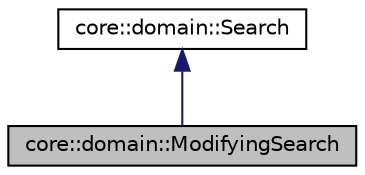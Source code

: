 digraph "core::domain::ModifyingSearch"
{
 // LATEX_PDF_SIZE
  edge [fontname="Helvetica",fontsize="10",labelfontname="Helvetica",labelfontsize="10"];
  node [fontname="Helvetica",fontsize="10",shape=record];
  Node1 [label="core::domain::ModifyingSearch",height=0.2,width=0.4,color="black", fillcolor="grey75", style="filled", fontcolor="black",tooltip="The base class for searches that step by modifying assignment."];
  Node2 -> Node1 [dir="back",color="midnightblue",fontsize="10",style="solid",fontname="Helvetica"];
  Node2 [label="core::domain::Search",height=0.2,width=0.4,color="black", fillcolor="white", style="filled",URL="$classcore_1_1domain_1_1Search.html",tooltip="The class representing the sequential search in assignments space."];
}
